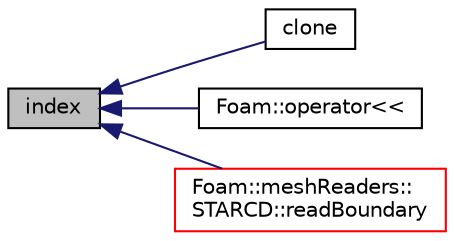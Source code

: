 digraph "index"
{
  bgcolor="transparent";
  edge [fontname="Helvetica",fontsize="10",labelfontname="Helvetica",labelfontsize="10"];
  node [fontname="Helvetica",fontsize="10",shape=record];
  rankdir="LR";
  Node918 [label="index",height=0.2,width=0.4,color="black", fillcolor="grey75", style="filled", fontcolor="black"];
  Node918 -> Node919 [dir="back",color="midnightblue",fontsize="10",style="solid",fontname="Helvetica"];
  Node919 [label="clone",height=0.2,width=0.4,color="black",URL="$a28349.html#a965f7dda1b12ecbb8985f8019b255ba8",tooltip="Return clone. "];
  Node918 -> Node920 [dir="back",color="midnightblue",fontsize="10",style="solid",fontname="Helvetica"];
  Node920 [label="Foam::operator\<\<",height=0.2,width=0.4,color="black",URL="$a21851.html#ac044f2b6797813369671e1ba02e01166"];
  Node918 -> Node921 [dir="back",color="midnightblue",fontsize="10",style="solid",fontname="Helvetica"];
  Node921 [label="Foam::meshReaders::\lSTARCD::readBoundary",height=0.2,width=0.4,color="red",URL="$a22073.html#aaa5ec51e2b805018e53dda083fdaf762",tooltip="Read boundary (cell/face) definitions. "];
}
